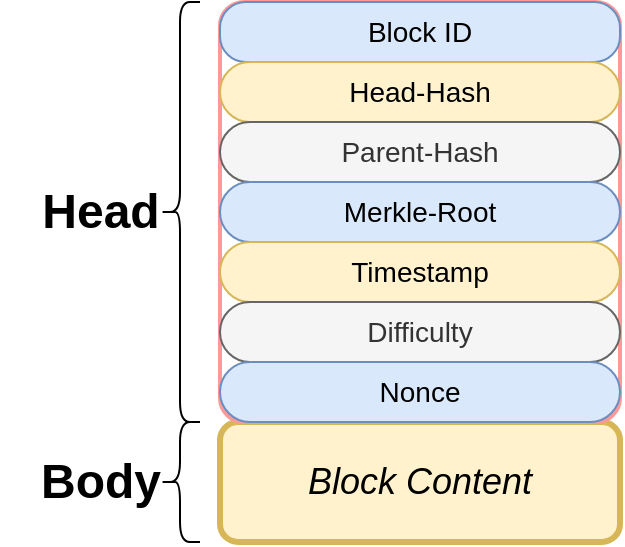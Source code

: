 <mxfile version="13.5.1" type="device" pages="2"><diagram id="HOYI5b6ulNAwa7Z1udmi" name="BitCoin_Block_Structure"><mxGraphModel dx="946" dy="622" grid="1" gridSize="10" guides="1" tooltips="1" connect="1" arrows="1" fold="1" page="1" pageScale="1" pageWidth="1169" pageHeight="827" math="0" shadow="0"><root><mxCell id="0"/><mxCell id="1" parent="0"/><mxCell id="gjxEoe33Q-AcFMuqSdxs-12" value="&lt;font style=&quot;font-size: 18px&quot;&gt;&lt;i&gt;Block Content&lt;/i&gt;&lt;/font&gt;" style="rounded=1;whiteSpace=wrap;html=1;fillColor=#fff2cc;strokeColor=#d6b656;strokeWidth=3;" vertex="1" parent="1"><mxGeometry x="300" y="270" width="200" height="60" as="geometry"/></mxCell><mxCell id="gjxEoe33Q-AcFMuqSdxs-13" value="" style="shape=curlyBracket;whiteSpace=wrap;html=1;rounded=1;" vertex="1" parent="1"><mxGeometry x="270" y="270" width="20" height="60" as="geometry"/></mxCell><mxCell id="gjxEoe33Q-AcFMuqSdxs-14" value="Body" style="text;strokeColor=none;fillColor=none;html=1;fontSize=24;fontStyle=1;verticalAlign=middle;align=center;" vertex="1" parent="1"><mxGeometry x="200" y="280" width="80" height="40" as="geometry"/></mxCell><mxCell id="gjxEoe33Q-AcFMuqSdxs-2" value="" style="rounded=1;whiteSpace=wrap;html=1;arcSize=6;strokeWidth=2;strokeColor=#FF9999;" vertex="1" parent="1"><mxGeometry x="300" y="60" width="200" height="210" as="geometry"/></mxCell><mxCell id="gjxEoe33Q-AcFMuqSdxs-1" value="&lt;font style=&quot;font-size: 14px&quot;&gt;Block ID&lt;/font&gt;" style="rounded=1;whiteSpace=wrap;html=1;arcSize=43;fillColor=#dae8fc;strokeColor=#6c8ebf;" vertex="1" parent="1"><mxGeometry x="300" y="60" width="200" height="30" as="geometry"/></mxCell><mxCell id="gjxEoe33Q-AcFMuqSdxs-3" value="&lt;font style=&quot;font-size: 14px&quot;&gt;Head-Hash&lt;/font&gt;" style="rounded=1;whiteSpace=wrap;html=1;arcSize=50;fillColor=#fff2cc;strokeColor=#d6b656;" vertex="1" parent="1"><mxGeometry x="300" y="90" width="200" height="30" as="geometry"/></mxCell><mxCell id="gjxEoe33Q-AcFMuqSdxs-4" value="&lt;font style=&quot;font-size: 14px&quot;&gt;Parent-Hash&lt;/font&gt;" style="rounded=1;whiteSpace=wrap;html=1;arcSize=50;fillColor=#f5f5f5;strokeColor=#666666;fontColor=#333333;" vertex="1" parent="1"><mxGeometry x="300" y="120" width="200" height="30" as="geometry"/></mxCell><mxCell id="gjxEoe33Q-AcFMuqSdxs-5" value="&lt;font style=&quot;font-size: 14px&quot;&gt;Merkle-Root&lt;/font&gt;" style="rounded=1;whiteSpace=wrap;html=1;arcSize=50;fillColor=#dae8fc;strokeColor=#6c8ebf;" vertex="1" parent="1"><mxGeometry x="300" y="150" width="200" height="30" as="geometry"/></mxCell><mxCell id="gjxEoe33Q-AcFMuqSdxs-6" value="&lt;font style=&quot;font-size: 14px&quot;&gt;Timestamp&lt;/font&gt;" style="rounded=1;whiteSpace=wrap;html=1;arcSize=50;fillColor=#fff2cc;strokeColor=#d6b656;" vertex="1" parent="1"><mxGeometry x="300" y="180" width="200" height="30" as="geometry"/></mxCell><mxCell id="gjxEoe33Q-AcFMuqSdxs-7" value="&lt;span style=&quot;font-size: 14px&quot;&gt;Difficulty&lt;/span&gt;" style="rounded=1;whiteSpace=wrap;html=1;arcSize=50;fillColor=#f5f5f5;strokeColor=#666666;fontColor=#333333;" vertex="1" parent="1"><mxGeometry x="300" y="210" width="200" height="30" as="geometry"/></mxCell><mxCell id="gjxEoe33Q-AcFMuqSdxs-8" value="&lt;span style=&quot;font-size: 14px&quot;&gt;Nonce&lt;/span&gt;" style="rounded=1;whiteSpace=wrap;html=1;arcSize=50;fillColor=#dae8fc;strokeColor=#6c8ebf;" vertex="1" parent="1"><mxGeometry x="300" y="240" width="200" height="30" as="geometry"/></mxCell><mxCell id="gjxEoe33Q-AcFMuqSdxs-9" value="" style="shape=curlyBracket;whiteSpace=wrap;html=1;rounded=1;" vertex="1" parent="1"><mxGeometry x="270" y="60" width="20" height="210" as="geometry"/></mxCell><mxCell id="gjxEoe33Q-AcFMuqSdxs-10" value="Head" style="text;strokeColor=none;fillColor=none;html=1;fontSize=24;fontStyle=1;verticalAlign=middle;align=center;" vertex="1" parent="1"><mxGeometry x="190" y="145" width="100" height="40" as="geometry"/></mxCell></root></mxGraphModel></diagram><diagram id="k38lNxAfY6Kn7sclm83B" name="Merkle-Root"><mxGraphModel dx="946" dy="622" grid="1" gridSize="10" guides="1" tooltips="1" connect="1" arrows="1" fold="1" page="1" pageScale="1" pageWidth="1169" pageHeight="827" math="0" shadow="0"><root><mxCell id="jXDJleKka103AW128vfu-0"/><mxCell id="jXDJleKka103AW128vfu-1" parent="jXDJleKka103AW128vfu-0"/><mxCell id="jXDJleKka103AW128vfu-20" style="edgeStyle=orthogonalEdgeStyle;rounded=0;orthogonalLoop=1;jettySize=auto;html=1;" edge="1" parent="jXDJleKka103AW128vfu-1" source="jXDJleKka103AW128vfu-2" target="jXDJleKka103AW128vfu-12"><mxGeometry relative="1" as="geometry"/></mxCell><mxCell id="jXDJleKka103AW128vfu-21" value="Double-SHA256" style="edgeLabel;html=1;align=center;verticalAlign=middle;resizable=0;points=[];" vertex="1" connectable="0" parent="jXDJleKka103AW128vfu-20"><mxGeometry x="-0.05" y="4" relative="1" as="geometry"><mxPoint as="offset"/></mxGeometry></mxCell><mxCell id="jXDJleKka103AW128vfu-2" value="TRX_1" style="rounded=1;whiteSpace=wrap;html=1;strokeColor=#FF9999;strokeWidth=3;" vertex="1" parent="jXDJleKka103AW128vfu-1"><mxGeometry x="100" y="520" width="70" height="40" as="geometry"/></mxCell><mxCell id="jXDJleKka103AW128vfu-22" style="edgeStyle=orthogonalEdgeStyle;rounded=0;orthogonalLoop=1;jettySize=auto;html=1;" edge="1" parent="jXDJleKka103AW128vfu-1" source="jXDJleKka103AW128vfu-5" target="jXDJleKka103AW128vfu-13"><mxGeometry relative="1" as="geometry"/></mxCell><mxCell id="jXDJleKka103AW128vfu-5" value="TRX_2" style="rounded=1;whiteSpace=wrap;html=1;strokeColor=#FF9999;strokeWidth=3;" vertex="1" parent="jXDJleKka103AW128vfu-1"><mxGeometry x="200" y="520" width="70" height="40" as="geometry"/></mxCell><mxCell id="jXDJleKka103AW128vfu-23" style="edgeStyle=orthogonalEdgeStyle;rounded=0;orthogonalLoop=1;jettySize=auto;html=1;entryX=0.5;entryY=1;entryDx=0;entryDy=0;" edge="1" parent="jXDJleKka103AW128vfu-1" source="jXDJleKka103AW128vfu-6" target="jXDJleKka103AW128vfu-14"><mxGeometry relative="1" as="geometry"/></mxCell><mxCell id="jXDJleKka103AW128vfu-6" value="TRX_3" style="rounded=1;whiteSpace=wrap;html=1;strokeColor=#FF9999;strokeWidth=3;" vertex="1" parent="jXDJleKka103AW128vfu-1"><mxGeometry x="300" y="520" width="70" height="40" as="geometry"/></mxCell><mxCell id="jXDJleKka103AW128vfu-24" style="edgeStyle=orthogonalEdgeStyle;rounded=0;orthogonalLoop=1;jettySize=auto;html=1;" edge="1" parent="jXDJleKka103AW128vfu-1" source="jXDJleKka103AW128vfu-7" target="jXDJleKka103AW128vfu-15"><mxGeometry relative="1" as="geometry"/></mxCell><mxCell id="jXDJleKka103AW128vfu-7" value="TRX_4" style="rounded=1;whiteSpace=wrap;html=1;strokeColor=#FF9999;strokeWidth=3;" vertex="1" parent="jXDJleKka103AW128vfu-1"><mxGeometry x="400" y="520" width="70" height="40" as="geometry"/></mxCell><mxCell id="jXDJleKka103AW128vfu-25" style="edgeStyle=orthogonalEdgeStyle;rounded=0;orthogonalLoop=1;jettySize=auto;html=1;" edge="1" parent="jXDJleKka103AW128vfu-1" source="jXDJleKka103AW128vfu-8" target="jXDJleKka103AW128vfu-16"><mxGeometry relative="1" as="geometry"/></mxCell><mxCell id="jXDJleKka103AW128vfu-8" value="TRX_5" style="rounded=1;whiteSpace=wrap;html=1;strokeColor=#FF9999;strokeWidth=3;" vertex="1" parent="jXDJleKka103AW128vfu-1"><mxGeometry x="504.5" y="520" width="70" height="40" as="geometry"/></mxCell><mxCell id="jXDJleKka103AW128vfu-26" style="edgeStyle=orthogonalEdgeStyle;rounded=0;orthogonalLoop=1;jettySize=auto;html=1;" edge="1" parent="jXDJleKka103AW128vfu-1" source="jXDJleKka103AW128vfu-9" target="jXDJleKka103AW128vfu-17"><mxGeometry relative="1" as="geometry"/></mxCell><mxCell id="jXDJleKka103AW128vfu-9" value="TRX_6" style="rounded=1;whiteSpace=wrap;html=1;strokeColor=#FF9999;strokeWidth=3;" vertex="1" parent="jXDJleKka103AW128vfu-1"><mxGeometry x="610" y="520" width="70" height="40" as="geometry"/></mxCell><mxCell id="jXDJleKka103AW128vfu-28" style="edgeStyle=orthogonalEdgeStyle;rounded=0;orthogonalLoop=1;jettySize=auto;html=1;entryX=0.5;entryY=1;entryDx=0;entryDy=0;" edge="1" parent="jXDJleKka103AW128vfu-1" source="jXDJleKka103AW128vfu-10" target="jXDJleKka103AW128vfu-18"><mxGeometry relative="1" as="geometry"/></mxCell><mxCell id="jXDJleKka103AW128vfu-10" value="TRX_7" style="rounded=1;whiteSpace=wrap;html=1;strokeColor=#FF9999;strokeWidth=3;" vertex="1" parent="jXDJleKka103AW128vfu-1"><mxGeometry x="710" y="520" width="70" height="40" as="geometry"/></mxCell><mxCell id="jXDJleKka103AW128vfu-29" style="edgeStyle=orthogonalEdgeStyle;rounded=0;orthogonalLoop=1;jettySize=auto;html=1;entryX=0.5;entryY=1;entryDx=0;entryDy=0;" edge="1" parent="jXDJleKka103AW128vfu-1" source="jXDJleKka103AW128vfu-11" target="jXDJleKka103AW128vfu-19"><mxGeometry relative="1" as="geometry"/></mxCell><mxCell id="jXDJleKka103AW128vfu-11" value="TRX_8" style="rounded=1;whiteSpace=wrap;html=1;strokeColor=#FF9999;strokeWidth=3;" vertex="1" parent="jXDJleKka103AW128vfu-1"><mxGeometry x="810" y="520" width="70" height="40" as="geometry"/></mxCell><mxCell id="jXDJleKka103AW128vfu-34" style="edgeStyle=orthogonalEdgeStyle;rounded=0;orthogonalLoop=1;jettySize=auto;html=1;curved=1;" edge="1" parent="jXDJleKka103AW128vfu-1" source="jXDJleKka103AW128vfu-12" target="jXDJleKka103AW128vfu-30"><mxGeometry relative="1" as="geometry"/></mxCell><mxCell id="jXDJleKka103AW128vfu-12" value="TRX_H1" style="rounded=1;whiteSpace=wrap;html=1;strokeColor=#FF9999;strokeWidth=3;" vertex="1" parent="jXDJleKka103AW128vfu-1"><mxGeometry x="100" y="440" width="70" height="40" as="geometry"/></mxCell><mxCell id="jXDJleKka103AW128vfu-35" style="edgeStyle=orthogonalEdgeStyle;curved=1;rounded=0;orthogonalLoop=1;jettySize=auto;html=1;entryX=0.5;entryY=1;entryDx=0;entryDy=0;" edge="1" parent="jXDJleKka103AW128vfu-1" source="jXDJleKka103AW128vfu-13" target="jXDJleKka103AW128vfu-30"><mxGeometry relative="1" as="geometry"/></mxCell><mxCell id="jXDJleKka103AW128vfu-13" value="TRX_H2" style="rounded=1;whiteSpace=wrap;html=1;strokeColor=#FF9999;strokeWidth=3;" vertex="1" parent="jXDJleKka103AW128vfu-1"><mxGeometry x="200" y="440" width="70" height="40" as="geometry"/></mxCell><mxCell id="jXDJleKka103AW128vfu-36" style="edgeStyle=orthogonalEdgeStyle;curved=1;rounded=0;orthogonalLoop=1;jettySize=auto;html=1;entryX=0.5;entryY=1;entryDx=0;entryDy=0;" edge="1" parent="jXDJleKka103AW128vfu-1" source="jXDJleKka103AW128vfu-14" target="jXDJleKka103AW128vfu-31"><mxGeometry relative="1" as="geometry"/></mxCell><mxCell id="jXDJleKka103AW128vfu-14" value="TRX_H3" style="rounded=1;whiteSpace=wrap;html=1;strokeColor=#FF9999;strokeWidth=3;" vertex="1" parent="jXDJleKka103AW128vfu-1"><mxGeometry x="300" y="440" width="70" height="40" as="geometry"/></mxCell><mxCell id="jXDJleKka103AW128vfu-37" style="edgeStyle=orthogonalEdgeStyle;curved=1;rounded=0;orthogonalLoop=1;jettySize=auto;html=1;entryX=0.5;entryY=1;entryDx=0;entryDy=0;" edge="1" parent="jXDJleKka103AW128vfu-1" source="jXDJleKka103AW128vfu-15" target="jXDJleKka103AW128vfu-31"><mxGeometry relative="1" as="geometry"/></mxCell><mxCell id="jXDJleKka103AW128vfu-15" value="TRX_H4" style="rounded=1;whiteSpace=wrap;html=1;strokeColor=#FF9999;strokeWidth=3;" vertex="1" parent="jXDJleKka103AW128vfu-1"><mxGeometry x="400" y="440" width="70" height="40" as="geometry"/></mxCell><mxCell id="jXDJleKka103AW128vfu-38" style="edgeStyle=orthogonalEdgeStyle;curved=1;rounded=0;orthogonalLoop=1;jettySize=auto;html=1;entryX=0.5;entryY=1;entryDx=0;entryDy=0;" edge="1" parent="jXDJleKka103AW128vfu-1" source="jXDJleKka103AW128vfu-16" target="jXDJleKka103AW128vfu-32"><mxGeometry relative="1" as="geometry"/></mxCell><mxCell id="jXDJleKka103AW128vfu-16" value="TRX_H5" style="rounded=1;whiteSpace=wrap;html=1;strokeColor=#FF9999;strokeWidth=3;" vertex="1" parent="jXDJleKka103AW128vfu-1"><mxGeometry x="504.5" y="440" width="70" height="40" as="geometry"/></mxCell><mxCell id="jXDJleKka103AW128vfu-39" style="edgeStyle=orthogonalEdgeStyle;curved=1;rounded=0;orthogonalLoop=1;jettySize=auto;html=1;entryX=0.5;entryY=1;entryDx=0;entryDy=0;" edge="1" parent="jXDJleKka103AW128vfu-1" source="jXDJleKka103AW128vfu-17" target="jXDJleKka103AW128vfu-32"><mxGeometry relative="1" as="geometry"/></mxCell><mxCell id="jXDJleKka103AW128vfu-17" value="TRX_H6" style="rounded=1;whiteSpace=wrap;html=1;strokeColor=#FF9999;strokeWidth=3;" vertex="1" parent="jXDJleKka103AW128vfu-1"><mxGeometry x="610" y="440" width="70" height="40" as="geometry"/></mxCell><mxCell id="jXDJleKka103AW128vfu-40" style="edgeStyle=orthogonalEdgeStyle;curved=1;rounded=0;orthogonalLoop=1;jettySize=auto;html=1;entryX=0.5;entryY=1;entryDx=0;entryDy=0;" edge="1" parent="jXDJleKka103AW128vfu-1" source="jXDJleKka103AW128vfu-18" target="jXDJleKka103AW128vfu-33"><mxGeometry relative="1" as="geometry"/></mxCell><mxCell id="jXDJleKka103AW128vfu-18" value="TRX_H7" style="rounded=1;whiteSpace=wrap;html=1;strokeColor=#FF9999;strokeWidth=3;" vertex="1" parent="jXDJleKka103AW128vfu-1"><mxGeometry x="710" y="440" width="70" height="40" as="geometry"/></mxCell><mxCell id="jXDJleKka103AW128vfu-41" style="edgeStyle=orthogonalEdgeStyle;curved=1;rounded=0;orthogonalLoop=1;jettySize=auto;html=1;entryX=0.5;entryY=1;entryDx=0;entryDy=0;" edge="1" parent="jXDJleKka103AW128vfu-1" source="jXDJleKka103AW128vfu-19" target="jXDJleKka103AW128vfu-33"><mxGeometry relative="1" as="geometry"/></mxCell><mxCell id="jXDJleKka103AW128vfu-19" value="TRX_H8" style="rounded=1;whiteSpace=wrap;html=1;strokeColor=#FF9999;strokeWidth=3;" vertex="1" parent="jXDJleKka103AW128vfu-1"><mxGeometry x="810" y="440" width="70" height="40" as="geometry"/></mxCell><mxCell id="jXDJleKka103AW128vfu-44" style="edgeStyle=orthogonalEdgeStyle;curved=1;rounded=0;orthogonalLoop=1;jettySize=auto;html=1;exitX=0.5;exitY=0;exitDx=0;exitDy=0;" edge="1" parent="jXDJleKka103AW128vfu-1" source="jXDJleKka103AW128vfu-30" target="jXDJleKka103AW128vfu-42"><mxGeometry relative="1" as="geometry"/></mxCell><mxCell id="jXDJleKka103AW128vfu-30" value="TRX_H12" style="rounded=1;whiteSpace=wrap;html=1;strokeColor=#FF9999;strokeWidth=3;" vertex="1" parent="jXDJleKka103AW128vfu-1"><mxGeometry x="140" y="360" width="90" height="40" as="geometry"/></mxCell><mxCell id="jXDJleKka103AW128vfu-45" style="edgeStyle=orthogonalEdgeStyle;curved=1;rounded=0;orthogonalLoop=1;jettySize=auto;html=1;entryX=0.5;entryY=1;entryDx=0;entryDy=0;" edge="1" parent="jXDJleKka103AW128vfu-1" source="jXDJleKka103AW128vfu-31" target="jXDJleKka103AW128vfu-42"><mxGeometry relative="1" as="geometry"/></mxCell><mxCell id="jXDJleKka103AW128vfu-31" value="TRX_H34" style="rounded=1;whiteSpace=wrap;html=1;strokeColor=#FF9999;strokeWidth=3;" vertex="1" parent="jXDJleKka103AW128vfu-1"><mxGeometry x="340" y="360" width="90" height="40" as="geometry"/></mxCell><mxCell id="jXDJleKka103AW128vfu-46" style="edgeStyle=orthogonalEdgeStyle;curved=1;rounded=0;orthogonalLoop=1;jettySize=auto;html=1;" edge="1" parent="jXDJleKka103AW128vfu-1" source="jXDJleKka103AW128vfu-32" target="jXDJleKka103AW128vfu-43"><mxGeometry relative="1" as="geometry"/></mxCell><mxCell id="jXDJleKka103AW128vfu-32" value="TRX_H56" style="rounded=1;whiteSpace=wrap;html=1;strokeColor=#FF9999;strokeWidth=3;" vertex="1" parent="jXDJleKka103AW128vfu-1"><mxGeometry x="539.5" y="360" width="90" height="40" as="geometry"/></mxCell><mxCell id="jXDJleKka103AW128vfu-47" style="edgeStyle=orthogonalEdgeStyle;curved=1;rounded=0;orthogonalLoop=1;jettySize=auto;html=1;entryX=0.5;entryY=1;entryDx=0;entryDy=0;exitX=0.5;exitY=0;exitDx=0;exitDy=0;" edge="1" parent="jXDJleKka103AW128vfu-1" source="jXDJleKka103AW128vfu-33" target="jXDJleKka103AW128vfu-43"><mxGeometry relative="1" as="geometry"/></mxCell><mxCell id="jXDJleKka103AW128vfu-33" value="TRX_H78" style="rounded=1;whiteSpace=wrap;html=1;strokeColor=#FF9999;strokeWidth=3;" vertex="1" parent="jXDJleKka103AW128vfu-1"><mxGeometry x="740" y="360" width="90" height="40" as="geometry"/></mxCell><mxCell id="jXDJleKka103AW128vfu-49" style="edgeStyle=orthogonalEdgeStyle;curved=1;rounded=0;orthogonalLoop=1;jettySize=auto;html=1;entryX=0.5;entryY=1;entryDx=0;entryDy=0;" edge="1" parent="jXDJleKka103AW128vfu-1" source="jXDJleKka103AW128vfu-42" target="jXDJleKka103AW128vfu-48"><mxGeometry relative="1" as="geometry"/></mxCell><mxCell id="jXDJleKka103AW128vfu-42" value="TRX_H1234" style="rounded=1;whiteSpace=wrap;html=1;strokeColor=#FF9999;strokeWidth=3;" vertex="1" parent="jXDJleKka103AW128vfu-1"><mxGeometry x="231" y="280" width="110" height="40" as="geometry"/></mxCell><mxCell id="jXDJleKka103AW128vfu-50" style="edgeStyle=orthogonalEdgeStyle;curved=1;rounded=0;orthogonalLoop=1;jettySize=auto;html=1;" edge="1" parent="jXDJleKka103AW128vfu-1" source="jXDJleKka103AW128vfu-43"><mxGeometry relative="1" as="geometry"><mxPoint x="480" y="240" as="targetPoint"/></mxGeometry></mxCell><mxCell id="jXDJleKka103AW128vfu-43" value="TRX_H5678" style="rounded=1;whiteSpace=wrap;html=1;strokeColor=#FF9999;strokeWidth=3;" vertex="1" parent="jXDJleKka103AW128vfu-1"><mxGeometry x="629.5" y="280" width="110" height="40" as="geometry"/></mxCell><mxCell id="jXDJleKka103AW128vfu-48" value="TRX_H12345678" style="rounded=1;whiteSpace=wrap;html=1;strokeColor=#FF9999;strokeWidth=3;" vertex="1" parent="jXDJleKka103AW128vfu-1"><mxGeometry x="400" y="200" width="160" height="40" as="geometry"/></mxCell><mxCell id="jXDJleKka103AW128vfu-52" style="edgeStyle=orthogonalEdgeStyle;curved=1;rounded=0;orthogonalLoop=1;jettySize=auto;html=1;" edge="1" parent="jXDJleKka103AW128vfu-1" source="jXDJleKka103AW128vfu-51" target="jXDJleKka103AW128vfu-48"><mxGeometry relative="1" as="geometry"/></mxCell><mxCell id="jXDJleKka103AW128vfu-51" value="Merkle Root" style="text;strokeColor=none;fillColor=none;html=1;fontSize=24;fontStyle=1;verticalAlign=middle;align=center;" vertex="1" parent="jXDJleKka103AW128vfu-1"><mxGeometry x="185" y="200" width="165" height="40" as="geometry"/></mxCell></root></mxGraphModel></diagram></mxfile>